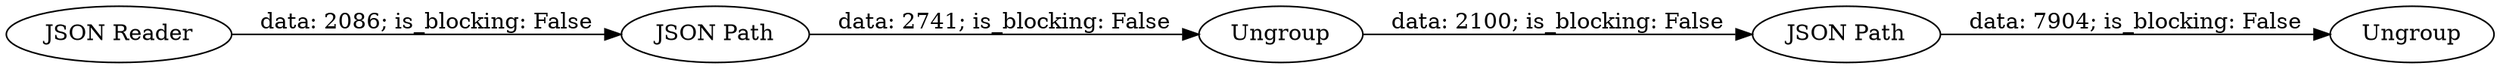 digraph {
	"-3003862283736321160_21" [label="JSON Path"]
	"-3003862283736321160_24" [label=Ungroup]
	"-3003862283736321160_22" [label=Ungroup]
	"-3003862283736321160_23" [label="JSON Path"]
	"-3003862283736321160_1" [label="JSON Reader"]
	"-3003862283736321160_21" -> "-3003862283736321160_22" [label="data: 2741; is_blocking: False"]
	"-3003862283736321160_22" -> "-3003862283736321160_23" [label="data: 2100; is_blocking: False"]
	"-3003862283736321160_1" -> "-3003862283736321160_21" [label="data: 2086; is_blocking: False"]
	"-3003862283736321160_23" -> "-3003862283736321160_24" [label="data: 7904; is_blocking: False"]
	rankdir=LR
}
